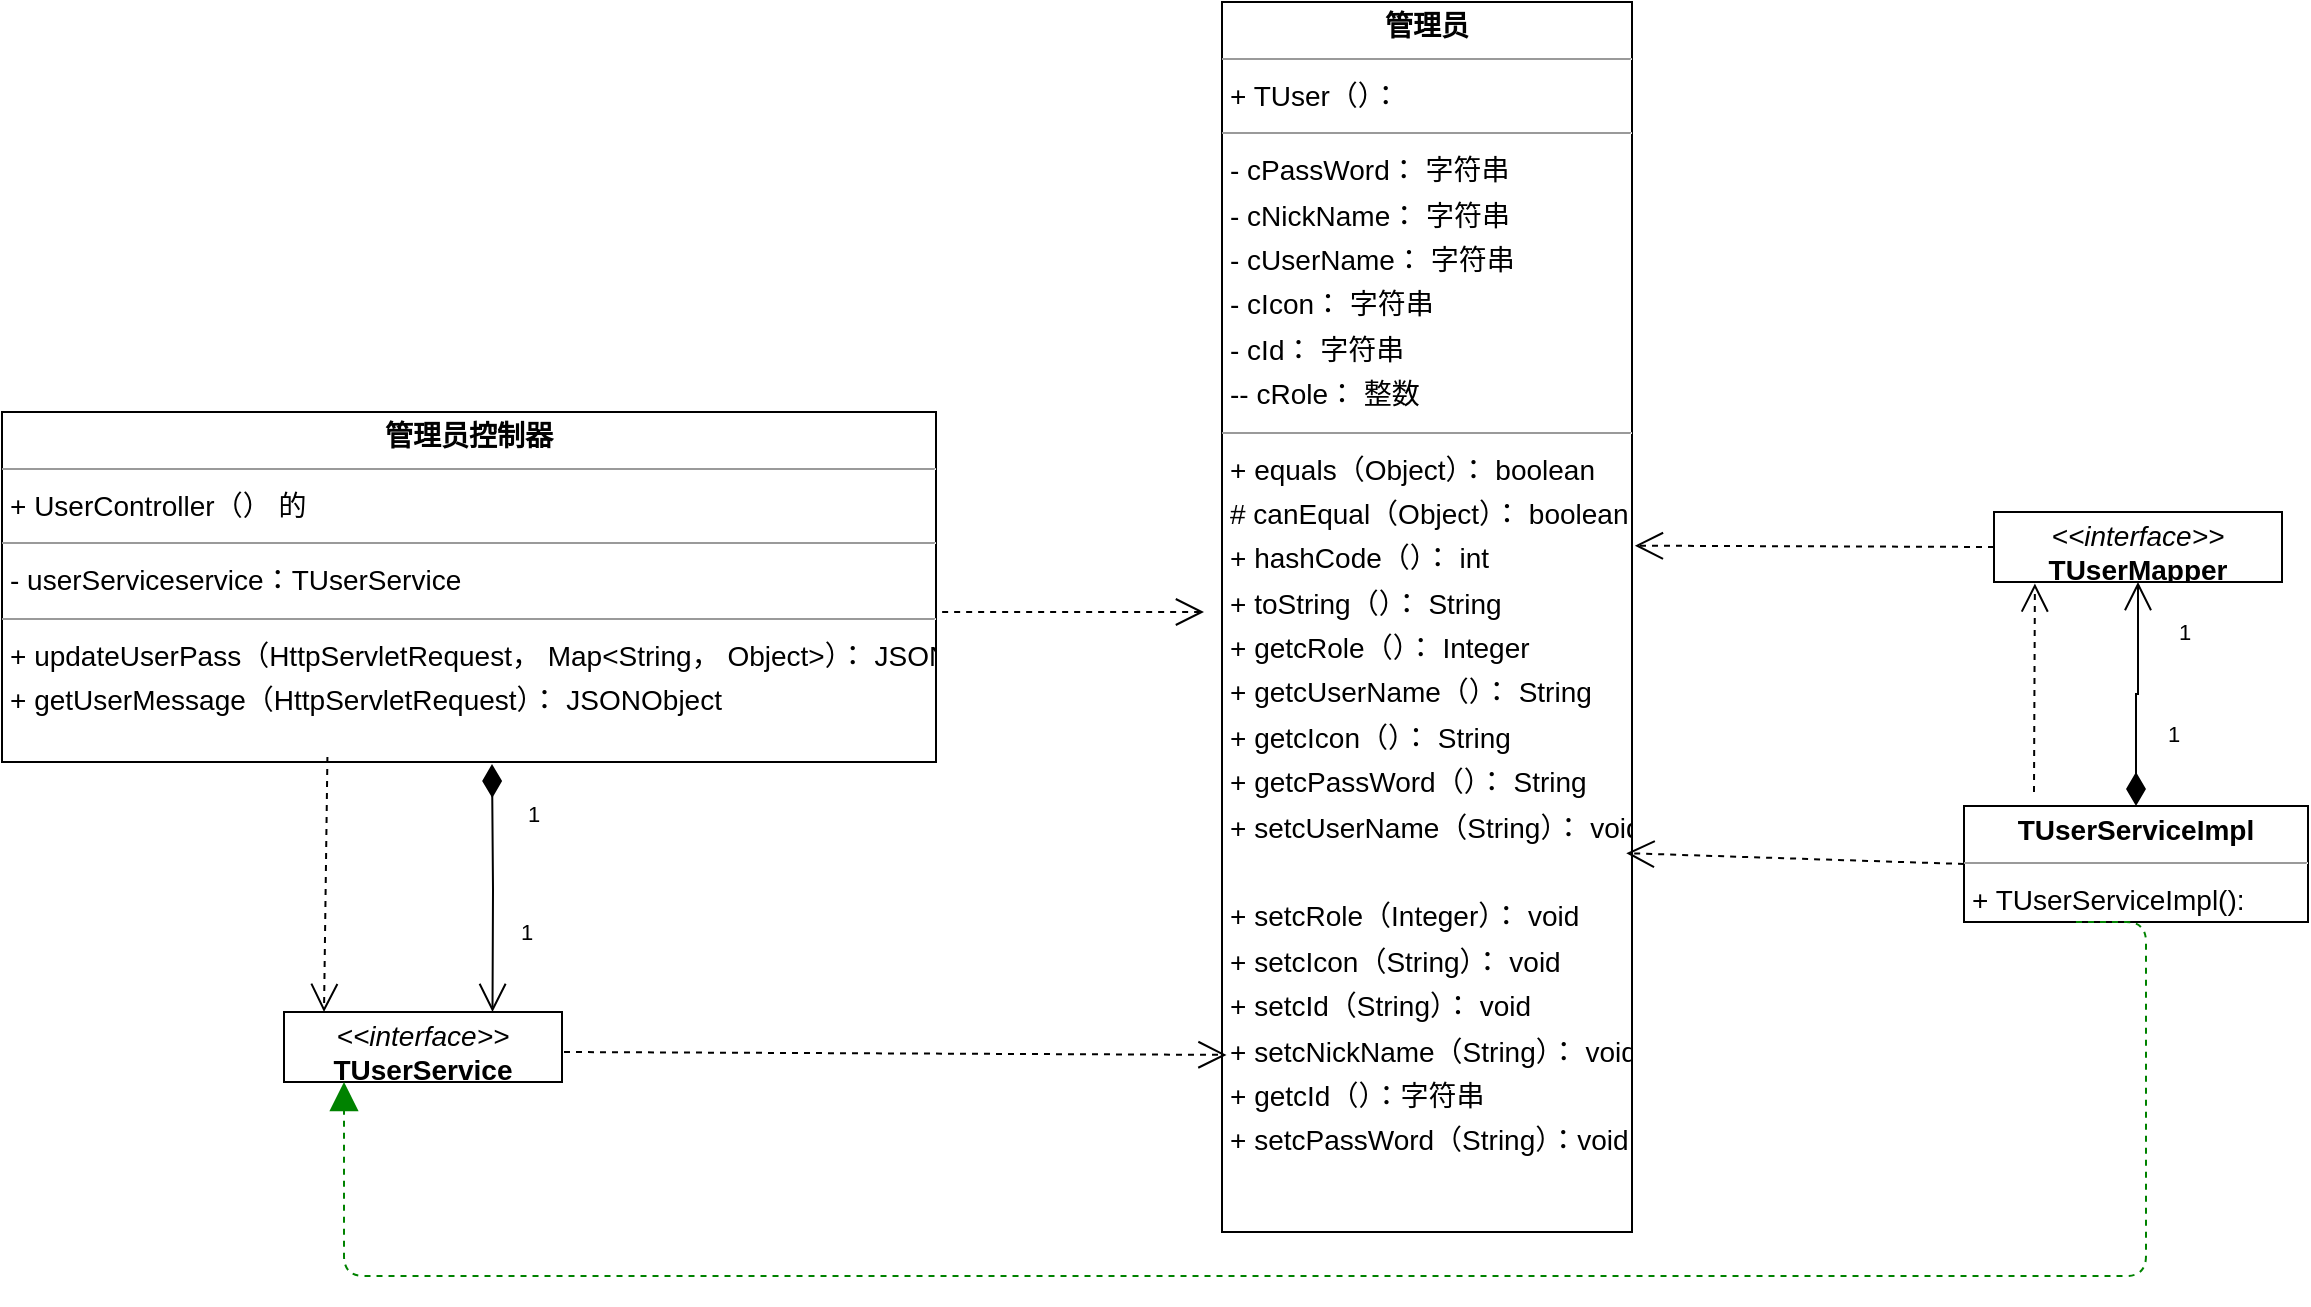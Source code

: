 <mxfile version="26.1.0">
  <diagram id="3K5DbCBwzfS6qIgWhHRT" name="第 1 页">
    <mxGraphModel dx="3231" dy="1702" grid="1" gridSize="10" guides="1" tooltips="1" connect="1" arrows="1" fold="1" page="0" pageScale="1" pageWidth="827" pageHeight="1169" background="none" math="0" shadow="0">
      <root>
        <mxCell id="0" />
        <mxCell id="1" parent="0" />
        <mxCell id="node0" value="&lt;p style=&quot;margin:0px;margin-top:4px;text-align:center;&quot;&gt;&lt;b&gt;管理员&lt;/b&gt;&lt;/p&gt;&lt;hr size=&quot;1&quot;&gt;&lt;p style=&quot;margin:0 0 0 4px;line-height:1.6;&quot;&gt;+ TUser（）：&lt;/p&gt;&lt;hr size=&quot;1&quot;&gt;&lt;p style=&quot;margin:0 0 0 4px;line-height:1.6;&quot;&gt;- cPassWord： 字符串&lt;br&gt;- cNickName： 字符串&lt;br&gt;- cUserName： 字符串&lt;br&gt;- cIcon： 字符串&lt;br&gt;- cId： 字符串&lt;br&gt;-- cRole： 整数&lt;/p&gt;&lt;hr size=&quot;1&quot;&gt;&lt;p style=&quot;margin:0 0 0 4px;line-height:1.6;&quot;&gt;+ equals（Object）： boolean&lt;br&gt;# canEqual（Object）： boolean&lt;br&gt;+ hashCode（）： int&lt;br&gt;+ toString（）： String&lt;br&gt;+ getcRole（）： Integer&lt;br&gt;+ getcUserName（）： String&lt;br&gt;+ getcIcon（）： String&lt;br&gt;+ getcPassWord（）： String&lt;br&gt;+ setcUserName（String）： void+ getcNickName（）： String&lt;br&gt;&lt;br&gt;+ setcRole（Integer）： void&lt;br&gt;+ setcIcon（String）： void&lt;br&gt;+ setcId（String）： void&lt;br&gt;+ setcNickName（String）： void&lt;br&gt;+ getcId（）：字符串&lt;br&gt;+ setcPassWord（String）：void&lt;/p&gt;" style="verticalAlign=top;align=left;overflow=fill;fontSize=14;fontFamily=Helvetica;html=1;rounded=0;shadow=0;comic=0;labelBackgroundColor=none;strokeWidth=1;" parent="1" vertex="1">
          <mxGeometry x="-101" y="-305" width="205" height="615" as="geometry" />
        </mxCell>
        <mxCell id="node4" value="&lt;p style=&quot;margin:0px;margin-top:4px;text-align:center;&quot;&gt;&lt;i&gt;&amp;lt;&amp;lt;interface&amp;gt;&amp;gt;&lt;/i&gt;&lt;br/&gt;&lt;b&gt;TUserMapper&lt;/b&gt;&lt;/p&gt;&lt;hr size=&quot;1&quot;/&gt;" style="verticalAlign=top;align=left;overflow=fill;fontSize=14;fontFamily=Helvetica;html=1;rounded=0;shadow=0;comic=0;labelBackgroundColor=none;strokeWidth=1;" parent="1" vertex="1">
          <mxGeometry x="285" y="-50" width="144" height="35" as="geometry" />
        </mxCell>
        <mxCell id="node2" value="&lt;p style=&quot;margin:0px;margin-top:4px;text-align:center;&quot;&gt;&lt;i&gt;&amp;lt;&amp;lt;interface&amp;gt;&amp;gt;&lt;/i&gt;&lt;br/&gt;&lt;b&gt;TUserService&lt;/b&gt;&lt;/p&gt;&lt;hr size=&quot;1&quot;/&gt;" style="verticalAlign=top;align=left;overflow=fill;fontSize=14;fontFamily=Helvetica;html=1;rounded=0;shadow=0;comic=0;labelBackgroundColor=none;strokeWidth=1;" parent="1" vertex="1">
          <mxGeometry x="-570" y="200" width="139" height="35" as="geometry" />
        </mxCell>
        <mxCell id="node1" value="&lt;p style=&quot;margin:0px;margin-top:4px;text-align:center;&quot;&gt;&lt;b&gt;TUserServiceImpl&lt;/b&gt;&lt;/p&gt;&lt;hr size=&quot;1&quot;/&gt;&lt;p style=&quot;margin:0 0 0 4px;line-height:1.6;&quot;&gt;+ TUserServiceImpl(): &lt;/p&gt;" style="verticalAlign=top;align=left;overflow=fill;fontSize=14;fontFamily=Helvetica;html=1;rounded=0;shadow=0;comic=0;labelBackgroundColor=none;strokeWidth=1;" parent="1" vertex="1">
          <mxGeometry x="270" y="97" width="172" height="58" as="geometry" />
        </mxCell>
        <mxCell id="node3" value="&lt;p style=&quot;margin:0px;margin-top:4px;text-align:center;&quot;&gt;&lt;b&gt;管理员控制器&lt;/b&gt;&lt;/p&gt;&lt;hr size=&quot;1&quot;&gt;&lt;p style=&quot;margin:0 0 0 4px;line-height:1.6;&quot;&gt;+ UserController（） 的&lt;/p&gt;&lt;hr size=&quot;1&quot;&gt;&lt;p style=&quot;margin:0 0 0 4px;line-height:1.6;&quot;&gt;- userServiceservice：TUserService&lt;/p&gt;&lt;hr size=&quot;1&quot;&gt;&lt;p style=&quot;margin:0 0 0 4px;line-height:1.6;&quot;&gt;+ updateUserPass（HttpServletRequest， Map&amp;lt;String， Object&amp;gt;）： JSONObject&lt;br&gt;+ getUserMessage（HttpServletRequest）： JSONObject&lt;/p&gt;" style="verticalAlign=top;align=left;overflow=fill;fontSize=14;fontFamily=Helvetica;html=1;rounded=0;shadow=0;comic=0;labelBackgroundColor=none;strokeWidth=1;" parent="1" vertex="1">
          <mxGeometry x="-711" y="-100" width="467" height="175" as="geometry" />
        </mxCell>
        <mxCell id="edge0" value="" style="html=1;rounded=1;edgeStyle=orthogonalEdgeStyle;dashed=1;startArrow=none;endArrow=block;endSize=12;strokeColor=#008200;exitX=0.5;exitY=1;exitDx=0;exitDy=0;" parent="1" edge="1">
          <mxGeometry width="50" height="50" relative="1" as="geometry">
            <Array as="points">
              <mxPoint x="361" y="332" />
              <mxPoint x="-540" y="332" />
            </Array>
            <mxPoint x="326" y="155" as="sourcePoint" />
            <mxPoint x="-540" y="235" as="targetPoint" />
          </mxGeometry>
        </mxCell>
        <mxCell id="XW-2IrW8ZvAwmHg5lwa3-1" value="" style="endArrow=open;endSize=12;dashed=1;html=1;rounded=0;exitX=0.327;exitY=1.004;exitDx=0;exitDy=0;exitPerimeter=0;" parent="1" edge="1">
          <mxGeometry width="160" relative="1" as="geometry">
            <mxPoint x="-548.291" y="72.54" as="sourcePoint" />
            <mxPoint x="-550" y="200" as="targetPoint" />
          </mxGeometry>
        </mxCell>
        <mxCell id="XW-2IrW8ZvAwmHg5lwa3-2" value="1" style="endArrow=open;html=1;endSize=12;startArrow=diamondThin;startSize=14;startFill=1;edgeStyle=orthogonalEdgeStyle;align=left;verticalAlign=bottom;rounded=0;entryX=0.75;entryY=0;entryDx=0;entryDy=0;" parent="1" target="node2" edge="1">
          <mxGeometry x="-0.451" y="16" relative="1" as="geometry">
            <mxPoint x="-466" y="76" as="sourcePoint" />
            <mxPoint x="-470" y="176" as="targetPoint" />
            <mxPoint as="offset" />
          </mxGeometry>
        </mxCell>
        <mxCell id="XW-2IrW8ZvAwmHg5lwa3-3" value="1" style="edgeLabel;html=1;align=center;verticalAlign=middle;resizable=0;points=[];" parent="XW-2IrW8ZvAwmHg5lwa3-2" vertex="1" connectable="0">
          <mxGeometry x="0.973" y="6" relative="1" as="geometry">
            <mxPoint x="10" y="-39" as="offset" />
          </mxGeometry>
        </mxCell>
        <mxCell id="XW-2IrW8ZvAwmHg5lwa3-4" value="" style="endArrow=open;endSize=12;dashed=1;html=1;rounded=0;entryX=0.011;entryY=0.856;entryDx=0;entryDy=0;entryPerimeter=0;" parent="1" target="node0" edge="1">
          <mxGeometry width="160" relative="1" as="geometry">
            <mxPoint x="-430" y="220" as="sourcePoint" />
            <mxPoint x="-270" y="220" as="targetPoint" />
          </mxGeometry>
        </mxCell>
        <mxCell id="XW-2IrW8ZvAwmHg5lwa3-5" value="" style="endArrow=open;endSize=12;dashed=1;html=1;rounded=0;" parent="1" edge="1">
          <mxGeometry width="160" relative="1" as="geometry">
            <mxPoint x="-240.93" as="sourcePoint" />
            <mxPoint x="-110" as="targetPoint" />
          </mxGeometry>
        </mxCell>
        <mxCell id="XW-2IrW8ZvAwmHg5lwa3-10" value="" style="endArrow=open;endSize=12;dashed=1;html=1;rounded=0;exitX=0;exitY=0.5;exitDx=0;exitDy=0;entryX=1.007;entryY=0.442;entryDx=0;entryDy=0;entryPerimeter=0;" parent="1" source="node4" target="node0" edge="1">
          <mxGeometry width="160" relative="1" as="geometry">
            <mxPoint x="204" y="-20" as="sourcePoint" />
            <mxPoint x="104" y="-20" as="targetPoint" />
          </mxGeometry>
        </mxCell>
        <mxCell id="XW-2IrW8ZvAwmHg5lwa3-12" value="" style="endArrow=open;endSize=12;dashed=1;html=1;rounded=0;entryX=0.986;entryY=0.692;entryDx=0;entryDy=0;entryPerimeter=0;exitX=0;exitY=0.5;exitDx=0;exitDy=0;" parent="1" source="node1" target="node0" edge="1">
          <mxGeometry width="160" relative="1" as="geometry">
            <mxPoint x="200" y="60" as="sourcePoint" />
            <mxPoint x="320" y="60" as="targetPoint" />
          </mxGeometry>
        </mxCell>
        <mxCell id="XW-2IrW8ZvAwmHg5lwa3-13" value="1" style="endArrow=open;html=1;endSize=12;startArrow=diamondThin;startSize=14;startFill=1;edgeStyle=orthogonalEdgeStyle;align=left;verticalAlign=bottom;rounded=0;entryX=0.5;entryY=1;entryDx=0;entryDy=0;exitX=0.5;exitY=0;exitDx=0;exitDy=0;" parent="1" source="node1" target="node4" edge="1">
          <mxGeometry x="-0.522" y="-14" relative="1" as="geometry">
            <mxPoint x="210" y="50" as="sourcePoint" />
            <mxPoint x="370" y="50" as="targetPoint" />
            <mxPoint as="offset" />
          </mxGeometry>
        </mxCell>
        <mxCell id="XW-2IrW8ZvAwmHg5lwa3-14" value="1" style="endArrow=open;endSize=12;dashed=1;html=1;rounded=0;entryX=0.142;entryY=1.021;entryDx=0;entryDy=0;entryPerimeter=0;" parent="1" target="node4" edge="1">
          <mxGeometry x="0.541" y="-75" width="160" relative="1" as="geometry">
            <mxPoint x="305" y="90" as="sourcePoint" />
            <mxPoint x="200" y="240" as="targetPoint" />
            <mxPoint as="offset" />
          </mxGeometry>
        </mxCell>
      </root>
    </mxGraphModel>
  </diagram>
</mxfile>
